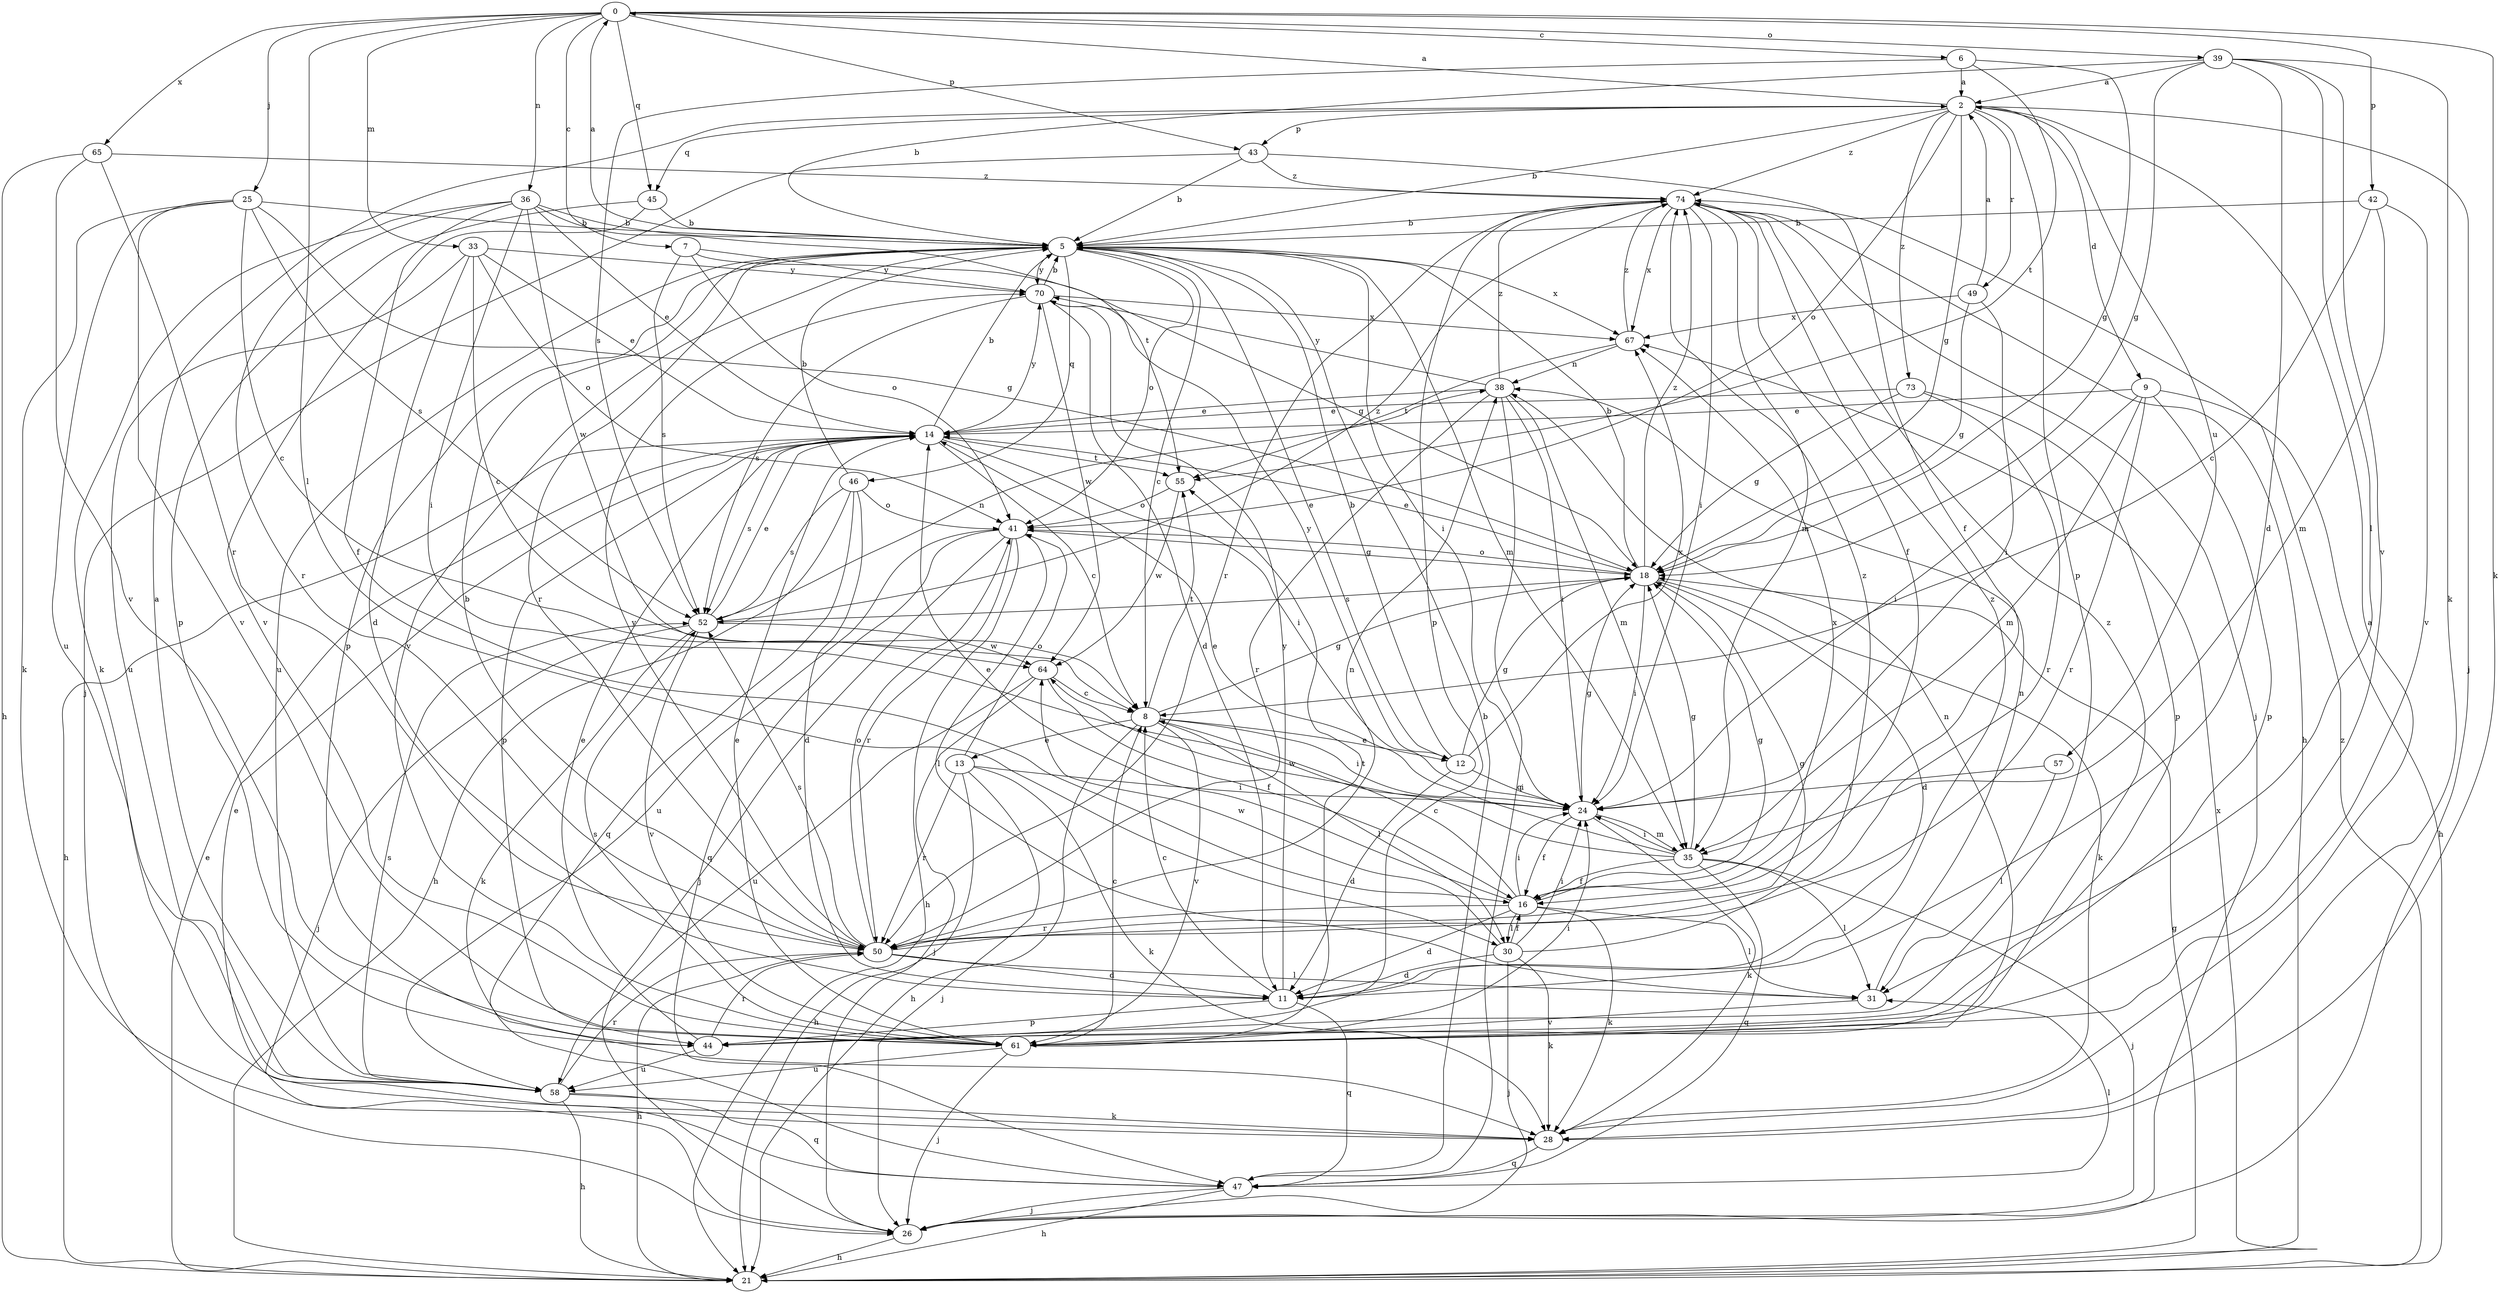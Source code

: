 strict digraph  {
0;
2;
5;
6;
7;
8;
9;
11;
12;
13;
14;
16;
18;
21;
24;
25;
26;
28;
30;
31;
33;
35;
36;
38;
39;
41;
42;
43;
44;
45;
46;
47;
49;
50;
52;
55;
57;
58;
61;
64;
65;
67;
70;
73;
74;
0 -> 6  [label=c];
0 -> 7  [label=c];
0 -> 25  [label=j];
0 -> 28  [label=k];
0 -> 30  [label=l];
0 -> 33  [label=m];
0 -> 36  [label=n];
0 -> 39  [label=o];
0 -> 42  [label=p];
0 -> 43  [label=p];
0 -> 45  [label=q];
0 -> 65  [label=x];
2 -> 0  [label=a];
2 -> 5  [label=b];
2 -> 9  [label=d];
2 -> 18  [label=g];
2 -> 26  [label=j];
2 -> 41  [label=o];
2 -> 43  [label=p];
2 -> 44  [label=p];
2 -> 45  [label=q];
2 -> 49  [label=r];
2 -> 57  [label=u];
2 -> 73  [label=z];
2 -> 74  [label=z];
5 -> 0  [label=a];
5 -> 8  [label=c];
5 -> 12  [label=e];
5 -> 24  [label=i];
5 -> 35  [label=m];
5 -> 41  [label=o];
5 -> 44  [label=p];
5 -> 46  [label=q];
5 -> 50  [label=r];
5 -> 58  [label=u];
5 -> 61  [label=v];
5 -> 67  [label=x];
5 -> 70  [label=y];
6 -> 2  [label=a];
6 -> 18  [label=g];
6 -> 52  [label=s];
6 -> 55  [label=t];
7 -> 18  [label=g];
7 -> 41  [label=o];
7 -> 52  [label=s];
7 -> 70  [label=y];
8 -> 12  [label=e];
8 -> 13  [label=e];
8 -> 18  [label=g];
8 -> 21  [label=h];
8 -> 24  [label=i];
8 -> 30  [label=l];
8 -> 55  [label=t];
8 -> 61  [label=v];
9 -> 14  [label=e];
9 -> 21  [label=h];
9 -> 24  [label=i];
9 -> 35  [label=m];
9 -> 44  [label=p];
9 -> 50  [label=r];
11 -> 8  [label=c];
11 -> 44  [label=p];
11 -> 47  [label=q];
11 -> 70  [label=y];
11 -> 74  [label=z];
12 -> 5  [label=b];
12 -> 11  [label=d];
12 -> 18  [label=g];
12 -> 24  [label=i];
12 -> 67  [label=x];
12 -> 70  [label=y];
13 -> 21  [label=h];
13 -> 24  [label=i];
13 -> 26  [label=j];
13 -> 28  [label=k];
13 -> 41  [label=o];
13 -> 50  [label=r];
14 -> 5  [label=b];
14 -> 8  [label=c];
14 -> 21  [label=h];
14 -> 24  [label=i];
14 -> 44  [label=p];
14 -> 52  [label=s];
14 -> 55  [label=t];
14 -> 70  [label=y];
16 -> 8  [label=c];
16 -> 11  [label=d];
16 -> 14  [label=e];
16 -> 18  [label=g];
16 -> 24  [label=i];
16 -> 28  [label=k];
16 -> 30  [label=l];
16 -> 31  [label=l];
16 -> 50  [label=r];
16 -> 67  [label=x];
18 -> 5  [label=b];
18 -> 11  [label=d];
18 -> 14  [label=e];
18 -> 24  [label=i];
18 -> 28  [label=k];
18 -> 41  [label=o];
18 -> 52  [label=s];
18 -> 74  [label=z];
21 -> 14  [label=e];
21 -> 18  [label=g];
21 -> 67  [label=x];
21 -> 74  [label=z];
24 -> 16  [label=f];
24 -> 18  [label=g];
24 -> 28  [label=k];
24 -> 35  [label=m];
25 -> 5  [label=b];
25 -> 8  [label=c];
25 -> 18  [label=g];
25 -> 28  [label=k];
25 -> 52  [label=s];
25 -> 58  [label=u];
25 -> 61  [label=v];
26 -> 21  [label=h];
28 -> 2  [label=a];
28 -> 47  [label=q];
30 -> 11  [label=d];
30 -> 16  [label=f];
30 -> 24  [label=i];
30 -> 26  [label=j];
30 -> 28  [label=k];
30 -> 64  [label=w];
30 -> 74  [label=z];
31 -> 38  [label=n];
31 -> 61  [label=v];
33 -> 8  [label=c];
33 -> 11  [label=d];
33 -> 14  [label=e];
33 -> 41  [label=o];
33 -> 58  [label=u];
33 -> 70  [label=y];
35 -> 14  [label=e];
35 -> 16  [label=f];
35 -> 18  [label=g];
35 -> 24  [label=i];
35 -> 26  [label=j];
35 -> 31  [label=l];
35 -> 47  [label=q];
35 -> 64  [label=w];
36 -> 5  [label=b];
36 -> 14  [label=e];
36 -> 16  [label=f];
36 -> 24  [label=i];
36 -> 28  [label=k];
36 -> 50  [label=r];
36 -> 55  [label=t];
36 -> 64  [label=w];
38 -> 14  [label=e];
38 -> 24  [label=i];
38 -> 35  [label=m];
38 -> 47  [label=q];
38 -> 50  [label=r];
38 -> 70  [label=y];
38 -> 74  [label=z];
39 -> 2  [label=a];
39 -> 5  [label=b];
39 -> 11  [label=d];
39 -> 18  [label=g];
39 -> 28  [label=k];
39 -> 31  [label=l];
39 -> 61  [label=v];
41 -> 18  [label=g];
41 -> 21  [label=h];
41 -> 26  [label=j];
41 -> 31  [label=l];
41 -> 47  [label=q];
41 -> 50  [label=r];
41 -> 58  [label=u];
42 -> 5  [label=b];
42 -> 8  [label=c];
42 -> 35  [label=m];
42 -> 61  [label=v];
43 -> 5  [label=b];
43 -> 16  [label=f];
43 -> 26  [label=j];
43 -> 74  [label=z];
44 -> 14  [label=e];
44 -> 50  [label=r];
44 -> 58  [label=u];
45 -> 5  [label=b];
45 -> 44  [label=p];
45 -> 61  [label=v];
46 -> 5  [label=b];
46 -> 11  [label=d];
46 -> 21  [label=h];
46 -> 41  [label=o];
46 -> 47  [label=q];
46 -> 52  [label=s];
47 -> 5  [label=b];
47 -> 14  [label=e];
47 -> 21  [label=h];
47 -> 26  [label=j];
47 -> 31  [label=l];
49 -> 2  [label=a];
49 -> 18  [label=g];
49 -> 24  [label=i];
49 -> 67  [label=x];
50 -> 5  [label=b];
50 -> 11  [label=d];
50 -> 18  [label=g];
50 -> 21  [label=h];
50 -> 31  [label=l];
50 -> 38  [label=n];
50 -> 41  [label=o];
50 -> 52  [label=s];
50 -> 70  [label=y];
52 -> 14  [label=e];
52 -> 26  [label=j];
52 -> 28  [label=k];
52 -> 38  [label=n];
52 -> 61  [label=v];
52 -> 64  [label=w];
52 -> 74  [label=z];
55 -> 41  [label=o];
55 -> 64  [label=w];
57 -> 24  [label=i];
57 -> 31  [label=l];
58 -> 2  [label=a];
58 -> 21  [label=h];
58 -> 28  [label=k];
58 -> 47  [label=q];
58 -> 50  [label=r];
58 -> 52  [label=s];
61 -> 8  [label=c];
61 -> 14  [label=e];
61 -> 24  [label=i];
61 -> 26  [label=j];
61 -> 38  [label=n];
61 -> 52  [label=s];
61 -> 55  [label=t];
61 -> 58  [label=u];
61 -> 74  [label=z];
64 -> 8  [label=c];
64 -> 16  [label=f];
64 -> 26  [label=j];
64 -> 58  [label=u];
65 -> 21  [label=h];
65 -> 50  [label=r];
65 -> 61  [label=v];
65 -> 74  [label=z];
67 -> 38  [label=n];
67 -> 55  [label=t];
67 -> 74  [label=z];
70 -> 5  [label=b];
70 -> 11  [label=d];
70 -> 52  [label=s];
70 -> 64  [label=w];
70 -> 67  [label=x];
73 -> 14  [label=e];
73 -> 18  [label=g];
73 -> 44  [label=p];
73 -> 50  [label=r];
74 -> 5  [label=b];
74 -> 16  [label=f];
74 -> 21  [label=h];
74 -> 24  [label=i];
74 -> 26  [label=j];
74 -> 35  [label=m];
74 -> 44  [label=p];
74 -> 50  [label=r];
74 -> 67  [label=x];
}
